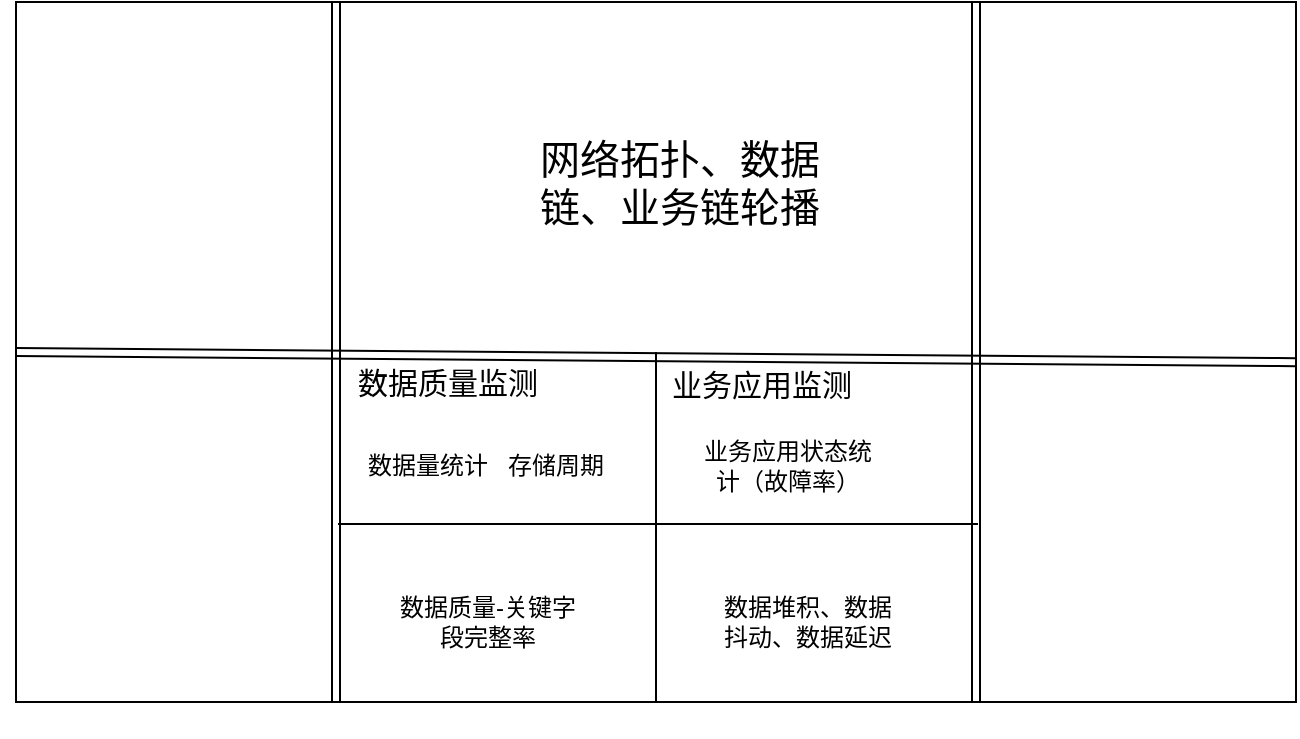 <mxfile version="14.5.3" type="github">
  <diagram id="eIsvTiNpas5fJw4V_hGM" name="1、大屏布局设计">
    <mxGraphModel dx="782" dy="469" grid="1" gridSize="10" guides="1" tooltips="1" connect="1" arrows="1" fold="1" page="1" pageScale="1" pageWidth="827" pageHeight="1169" math="0" shadow="0">
      <root>
        <mxCell id="0" />
        <mxCell id="1" parent="0" />
        <mxCell id="xzqBy2lk9N4YA7yFd54_-1" value="" style="rounded=0;whiteSpace=wrap;html=1;" vertex="1" parent="1">
          <mxGeometry x="119" y="40" width="640" height="350" as="geometry" />
        </mxCell>
        <mxCell id="xzqBy2lk9N4YA7yFd54_-3" style="edgeStyle=none;rounded=0;orthogonalLoop=1;jettySize=auto;html=1;exitX=0;exitY=0.25;exitDx=0;exitDy=0;" edge="1" parent="1" source="xzqBy2lk9N4YA7yFd54_-1" target="xzqBy2lk9N4YA7yFd54_-1">
          <mxGeometry relative="1" as="geometry" />
        </mxCell>
        <mxCell id="xzqBy2lk9N4YA7yFd54_-4" style="edgeStyle=none;rounded=0;orthogonalLoop=1;jettySize=auto;html=1;exitX=0;exitY=0.5;exitDx=0;exitDy=0;startArrow=oval;startFill=1;shape=link;" edge="1" parent="1" source="xzqBy2lk9N4YA7yFd54_-1" target="xzqBy2lk9N4YA7yFd54_-1">
          <mxGeometry relative="1" as="geometry">
            <Array as="points">
              <mxPoint x="750" y="220" />
            </Array>
          </mxGeometry>
        </mxCell>
        <mxCell id="xzqBy2lk9N4YA7yFd54_-5" style="edgeStyle=none;shape=link;rounded=0;orthogonalLoop=1;jettySize=auto;html=1;exitX=0.25;exitY=1;exitDx=0;exitDy=0;startArrow=oval;startFill=1;" edge="1" parent="1" source="xzqBy2lk9N4YA7yFd54_-1" target="xzqBy2lk9N4YA7yFd54_-1">
          <mxGeometry relative="1" as="geometry">
            <Array as="points">
              <mxPoint x="279" y="40" />
            </Array>
          </mxGeometry>
        </mxCell>
        <mxCell id="xzqBy2lk9N4YA7yFd54_-6" style="edgeStyle=none;shape=link;rounded=0;orthogonalLoop=1;jettySize=auto;html=1;exitX=0.75;exitY=1;exitDx=0;exitDy=0;startArrow=oval;startFill=1;" edge="1" parent="1" source="xzqBy2lk9N4YA7yFd54_-1" target="xzqBy2lk9N4YA7yFd54_-1">
          <mxGeometry relative="1" as="geometry">
            <Array as="points">
              <mxPoint x="599" y="40" />
            </Array>
          </mxGeometry>
        </mxCell>
        <mxCell id="xzqBy2lk9N4YA7yFd54_-7" style="edgeStyle=none;shape=link;rounded=0;orthogonalLoop=1;jettySize=auto;html=1;exitX=0.5;exitY=1;exitDx=0;exitDy=0;startArrow=oval;startFill=1;" edge="1" parent="1" source="xzqBy2lk9N4YA7yFd54_-1" target="xzqBy2lk9N4YA7yFd54_-1">
          <mxGeometry relative="1" as="geometry" />
        </mxCell>
        <mxCell id="xzqBy2lk9N4YA7yFd54_-8" value="" style="endArrow=none;html=1;exitX=0.5;exitY=1;exitDx=0;exitDy=0;" edge="1" parent="1" source="xzqBy2lk9N4YA7yFd54_-1">
          <mxGeometry width="50" height="50" relative="1" as="geometry">
            <mxPoint x="380" y="270" as="sourcePoint" />
            <mxPoint x="439" y="215" as="targetPoint" />
          </mxGeometry>
        </mxCell>
        <mxCell id="xzqBy2lk9N4YA7yFd54_-10" value="" style="endArrow=none;html=1;" edge="1" parent="1">
          <mxGeometry width="50" height="50" relative="1" as="geometry">
            <mxPoint x="280" y="301" as="sourcePoint" />
            <mxPoint x="600" y="301" as="targetPoint" />
          </mxGeometry>
        </mxCell>
        <mxCell id="xzqBy2lk9N4YA7yFd54_-11" value="数据质量监测" style="text;html=1;strokeColor=none;fillColor=none;align=center;verticalAlign=middle;whiteSpace=wrap;rounded=0;fontSize=15;" vertex="1" parent="1">
          <mxGeometry x="280" y="220" width="110" height="20" as="geometry" />
        </mxCell>
        <mxCell id="xzqBy2lk9N4YA7yFd54_-12" value="业务应用监测" style="text;html=1;strokeColor=none;fillColor=none;align=center;verticalAlign=middle;whiteSpace=wrap;rounded=0;fontSize=15;" vertex="1" parent="1">
          <mxGeometry x="437" y="221" width="110" height="20" as="geometry" />
        </mxCell>
        <mxCell id="xzqBy2lk9N4YA7yFd54_-13" value="数据量统计" style="text;html=1;strokeColor=none;fillColor=none;align=center;verticalAlign=middle;whiteSpace=wrap;rounded=0;fontSize=12;" vertex="1" parent="1">
          <mxGeometry x="290" y="262" width="70" height="20" as="geometry" />
        </mxCell>
        <mxCell id="xzqBy2lk9N4YA7yFd54_-14" value="存储周期" style="text;html=1;strokeColor=none;fillColor=none;align=center;verticalAlign=middle;whiteSpace=wrap;rounded=0;fontSize=12;" vertex="1" parent="1">
          <mxGeometry x="364" y="262" width="50" height="20" as="geometry" />
        </mxCell>
        <mxCell id="xzqBy2lk9N4YA7yFd54_-15" value="数据堆积、数据抖动、数据延迟" style="text;html=1;strokeColor=none;fillColor=none;align=center;verticalAlign=middle;whiteSpace=wrap;rounded=0;fontSize=12;" vertex="1" parent="1">
          <mxGeometry x="470" y="340" width="90" height="20" as="geometry" />
        </mxCell>
        <mxCell id="xzqBy2lk9N4YA7yFd54_-16" value="数据质量-关键字段完整率" style="text;html=1;strokeColor=none;fillColor=none;align=center;verticalAlign=middle;whiteSpace=wrap;rounded=0;fontSize=12;" vertex="1" parent="1">
          <mxGeometry x="310" y="340" width="90" height="20" as="geometry" />
        </mxCell>
        <mxCell id="xzqBy2lk9N4YA7yFd54_-17" value="业务应用状态统计（故障率）" style="text;html=1;strokeColor=none;fillColor=none;align=center;verticalAlign=middle;whiteSpace=wrap;rounded=0;fontSize=12;" vertex="1" parent="1">
          <mxGeometry x="460" y="262" width="90" height="20" as="geometry" />
        </mxCell>
        <mxCell id="xzqBy2lk9N4YA7yFd54_-18" value="网络拓扑、数据链、业务链轮播" style="text;html=1;strokeColor=none;fillColor=none;align=center;verticalAlign=middle;whiteSpace=wrap;rounded=0;fontSize=20;" vertex="1" parent="1">
          <mxGeometry x="371" y="120" width="160" height="20" as="geometry" />
        </mxCell>
      </root>
    </mxGraphModel>
  </diagram>
</mxfile>
